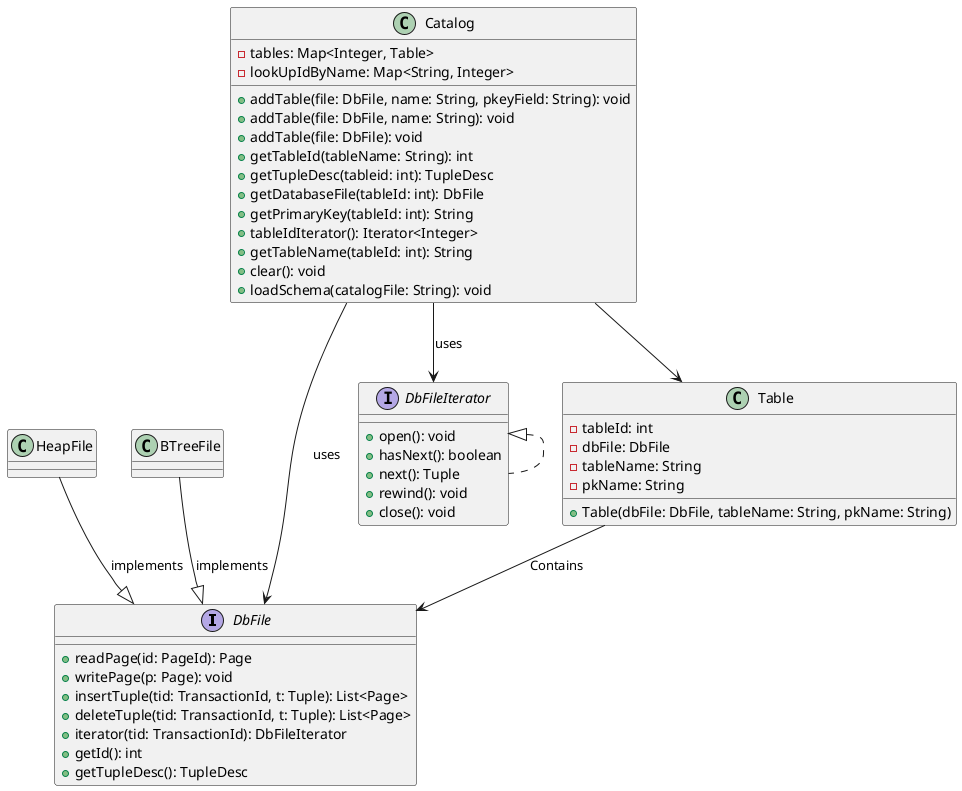 @startuml
interface DbFile {
    +readPage(id: PageId): Page
    +writePage(p: Page): void
    +insertTuple(tid: TransactionId, t: Tuple): List<Page>
    +deleteTuple(tid: TransactionId, t: Tuple): List<Page>
    +iterator(tid: TransactionId): DbFileIterator
    +getId(): int
    +getTupleDesc(): TupleDesc
}

interface DbFileIterator{
    +open(): void
    +hasNext(): boolean
    +next(): Tuple
    +rewind(): void
    +close(): void
}

DbFileIterator <|.. DbFileIterator

class HeapFile {
}
HeapFile --|> DbFile: implements

class BTreeFile {
}
BTreeFile --|> DbFile: implements

class Table {
    -tableId: int
    -dbFile: DbFile
    -tableName: String
    -pkName: String

    +Table(dbFile: DbFile, tableName: String, pkName: String)
}

class Catalog {
    -tables: Map<Integer, Table>
    -lookUpIdByName: Map<String, Integer>
    +addTable(file: DbFile, name: String, pkeyField: String): void
    +addTable(file: DbFile, name: String): void
    +addTable(file: DbFile): void
    +getTableId(tableName: String): int
    +getTupleDesc(tableid: int): TupleDesc
    +getDatabaseFile(tableId: int): DbFile
    +getPrimaryKey(tableId: int): String
    +tableIdIterator(): Iterator<Integer>
    +getTableName(tableId: int): String
    +clear(): void
    +loadSchema(catalogFile: String): void
}

Catalog --> Table
Catalog --> DbFile: uses
Catalog --> DbFileIterator: uses
Table --> DbFile: Contains
@enduml
